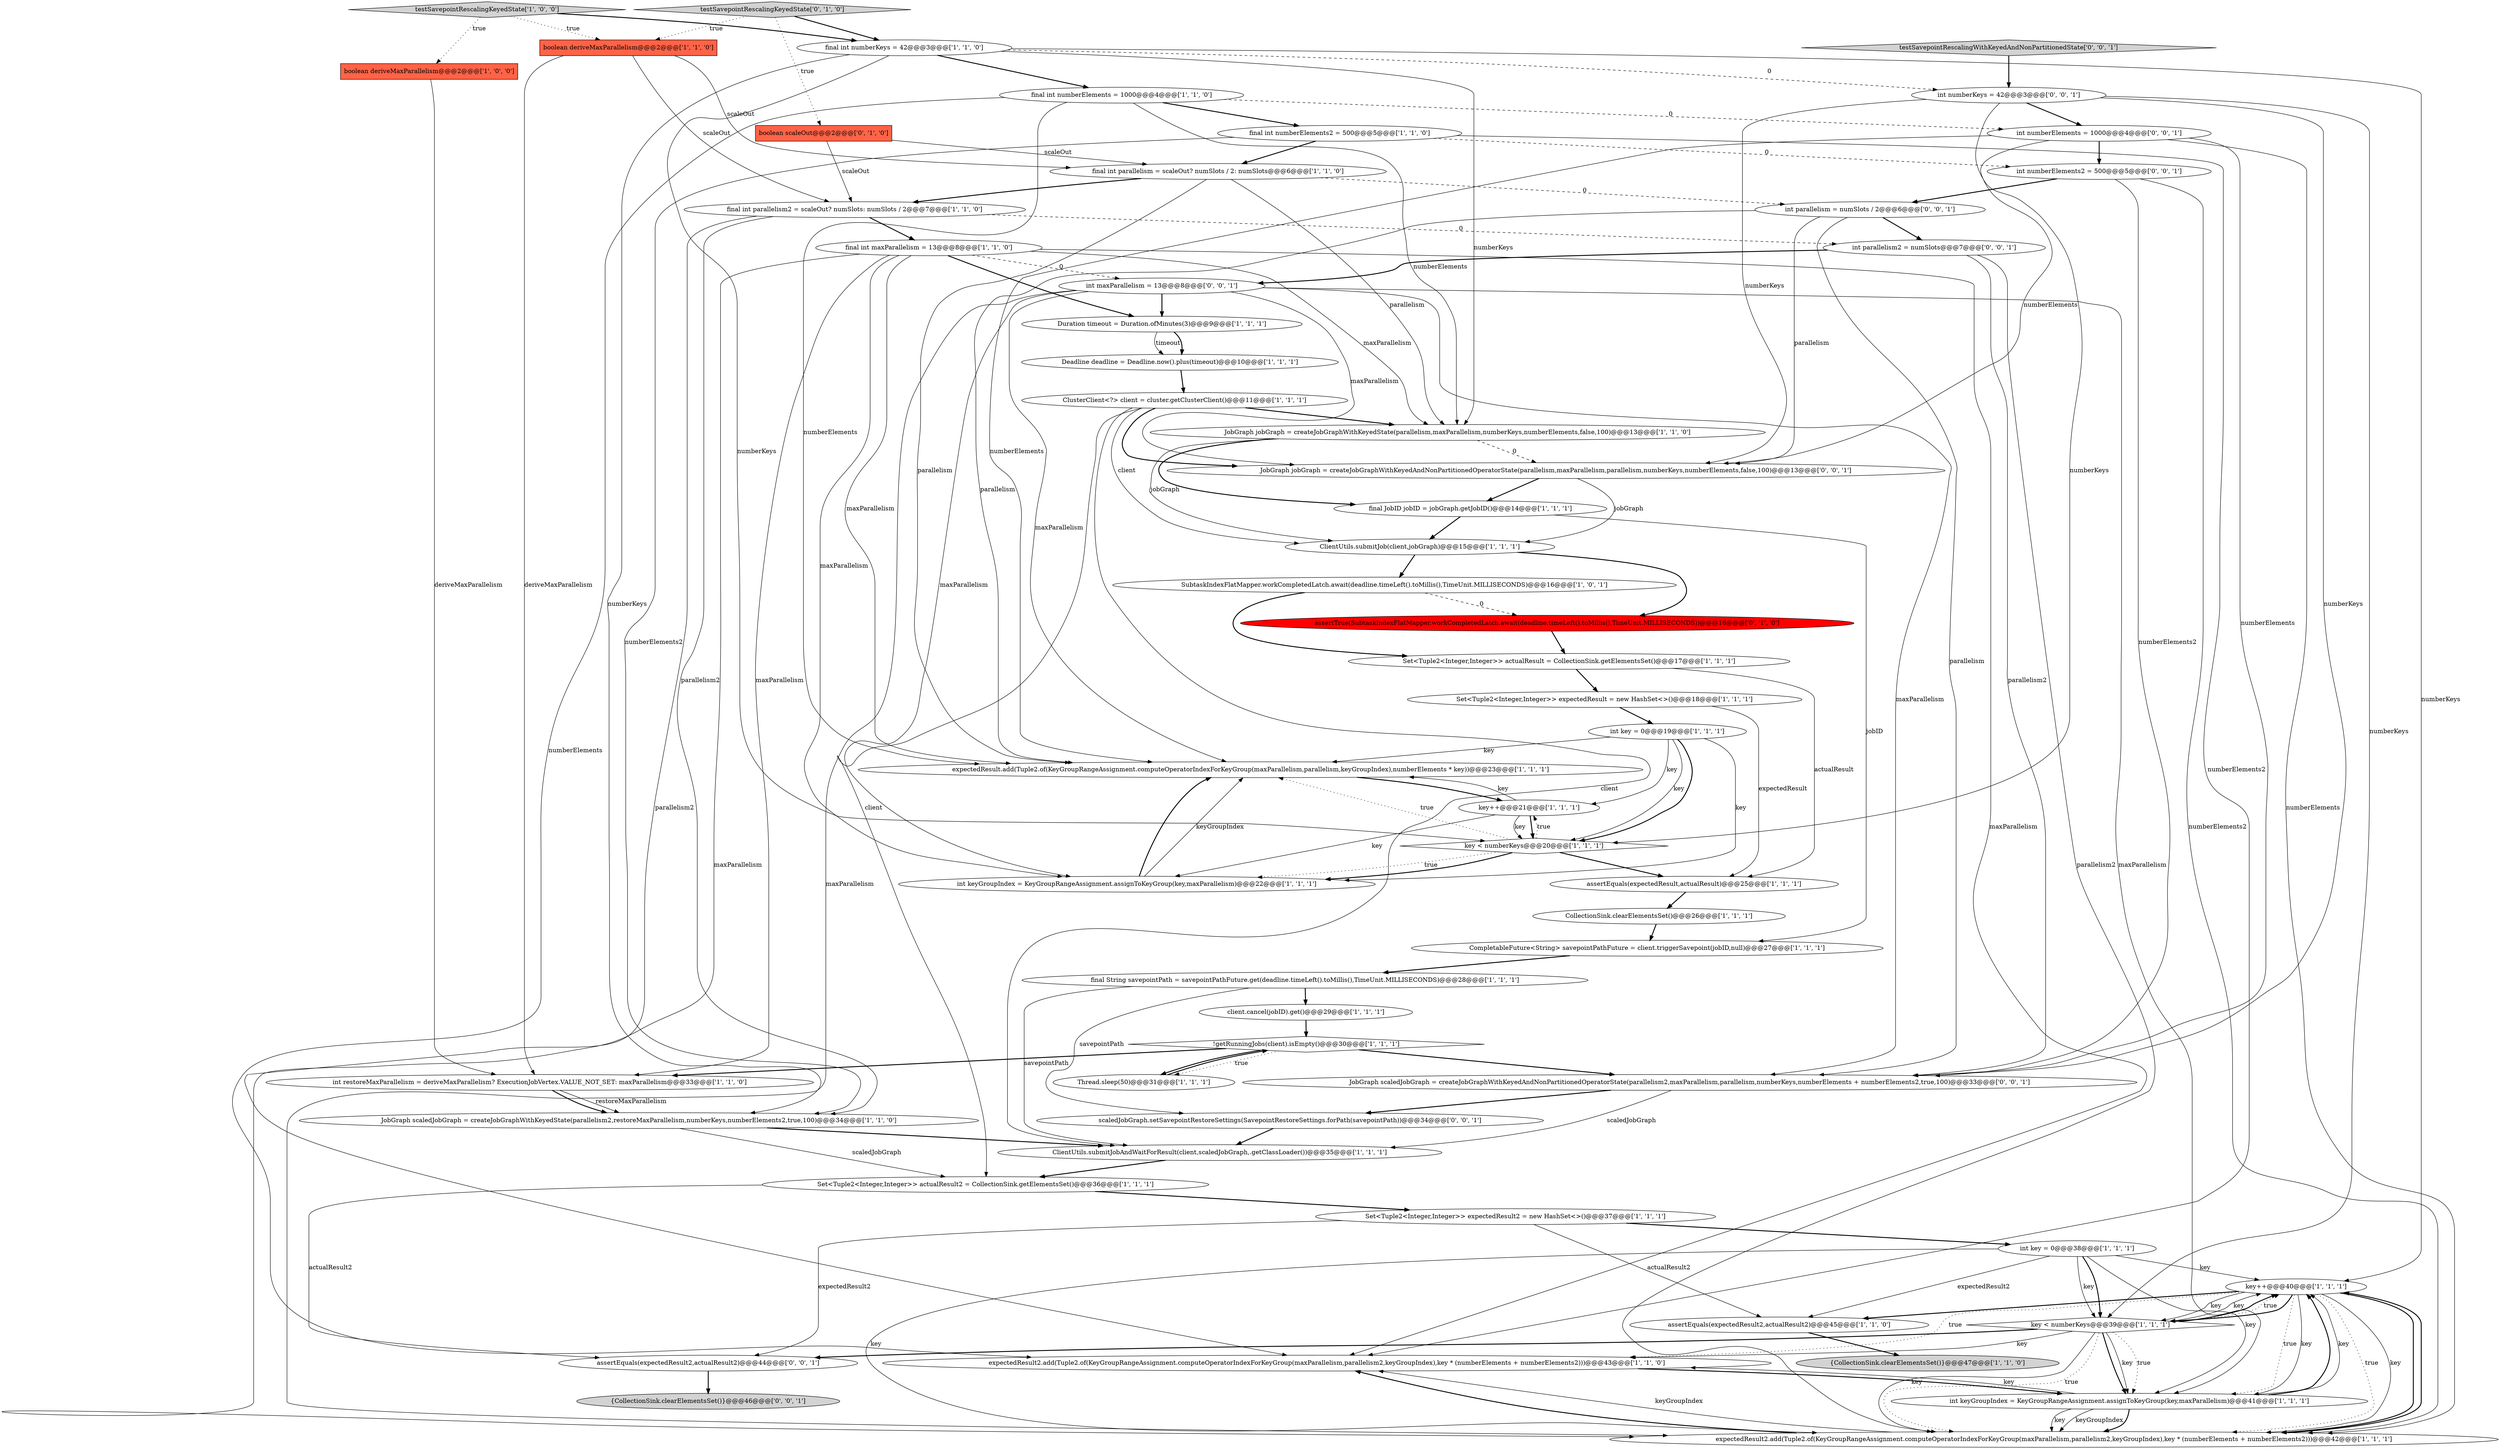 digraph {
32 [style = filled, label = "boolean deriveMaxParallelism@@@2@@@['1', '1', '0']", fillcolor = tomato, shape = box image = "AAA0AAABBB1BBB"];
24 [style = filled, label = "key++@@@40@@@['1', '1', '1']", fillcolor = white, shape = ellipse image = "AAA0AAABBB1BBB"];
14 [style = filled, label = "client.cancel(jobID).get()@@@29@@@['1', '1', '1']", fillcolor = white, shape = ellipse image = "AAA0AAABBB1BBB"];
3 [style = filled, label = "{CollectionSink.clearElementsSet()}@@@47@@@['1', '1', '0']", fillcolor = lightgray, shape = ellipse image = "AAA0AAABBB1BBB"];
46 [style = filled, label = "int maxParallelism = 13@@@8@@@['0', '0', '1']", fillcolor = white, shape = ellipse image = "AAA0AAABBB3BBB"];
53 [style = filled, label = "scaledJobGraph.setSavepointRestoreSettings(SavepointRestoreSettings.forPath(savepointPath))@@@34@@@['0', '0', '1']", fillcolor = white, shape = ellipse image = "AAA0AAABBB3BBB"];
8 [style = filled, label = "key < numberKeys@@@39@@@['1', '1', '1']", fillcolor = white, shape = diamond image = "AAA0AAABBB1BBB"];
35 [style = filled, label = "final int numberElements2 = 500@@@5@@@['1', '1', '0']", fillcolor = white, shape = ellipse image = "AAA0AAABBB1BBB"];
0 [style = filled, label = "final int numberElements = 1000@@@4@@@['1', '1', '0']", fillcolor = white, shape = ellipse image = "AAA0AAABBB1BBB"];
7 [style = filled, label = "JobGraph scaledJobGraph = createJobGraphWithKeyedState(parallelism2,restoreMaxParallelism,numberKeys,numberElements2,true,100)@@@34@@@['1', '1', '0']", fillcolor = white, shape = ellipse image = "AAA0AAABBB1BBB"];
27 [style = filled, label = "Duration timeout = Duration.ofMinutes(3)@@@9@@@['1', '1', '1']", fillcolor = white, shape = ellipse image = "AAA0AAABBB1BBB"];
31 [style = filled, label = "expectedResult.add(Tuple2.of(KeyGroupRangeAssignment.computeOperatorIndexForKeyGroup(maxParallelism,parallelism,keyGroupIndex),numberElements * key))@@@23@@@['1', '1', '1']", fillcolor = white, shape = ellipse image = "AAA0AAABBB1BBB"];
11 [style = filled, label = "CollectionSink.clearElementsSet()@@@26@@@['1', '1', '1']", fillcolor = white, shape = ellipse image = "AAA0AAABBB1BBB"];
12 [style = filled, label = "final String savepointPath = savepointPathFuture.get(deadline.timeLeft().toMillis(),TimeUnit.MILLISECONDS)@@@28@@@['1', '1', '1']", fillcolor = white, shape = ellipse image = "AAA0AAABBB1BBB"];
50 [style = filled, label = "JobGraph scaledJobGraph = createJobGraphWithKeyedAndNonPartitionedOperatorState(parallelism2,maxParallelism,parallelism,numberKeys,numberElements + numberElements2,true,100)@@@33@@@['0', '0', '1']", fillcolor = white, shape = ellipse image = "AAA0AAABBB3BBB"];
42 [style = filled, label = "Set<Tuple2<Integer,Integer>> expectedResult2 = new HashSet<>()@@@37@@@['1', '1', '1']", fillcolor = white, shape = ellipse image = "AAA0AAABBB1BBB"];
34 [style = filled, label = "SubtaskIndexFlatMapper.workCompletedLatch.await(deadline.timeLeft().toMillis(),TimeUnit.MILLISECONDS)@@@16@@@['1', '0', '1']", fillcolor = white, shape = ellipse image = "AAA0AAABBB1BBB"];
47 [style = filled, label = "testSavepointRescalingWithKeyedAndNonPartitionedState['0', '0', '1']", fillcolor = lightgray, shape = diamond image = "AAA0AAABBB3BBB"];
13 [style = filled, label = "Set<Tuple2<Integer,Integer>> actualResult2 = CollectionSink.getElementsSet()@@@36@@@['1', '1', '1']", fillcolor = white, shape = ellipse image = "AAA0AAABBB1BBB"];
17 [style = filled, label = "assertEquals(expectedResult,actualResult)@@@25@@@['1', '1', '1']", fillcolor = white, shape = ellipse image = "AAA0AAABBB1BBB"];
1 [style = filled, label = "final JobID jobID = jobGraph.getJobID()@@@14@@@['1', '1', '1']", fillcolor = white, shape = ellipse image = "AAA0AAABBB1BBB"];
28 [style = filled, label = "Set<Tuple2<Integer,Integer>> expectedResult = new HashSet<>()@@@18@@@['1', '1', '1']", fillcolor = white, shape = ellipse image = "AAA0AAABBB1BBB"];
20 [style = filled, label = "expectedResult2.add(Tuple2.of(KeyGroupRangeAssignment.computeOperatorIndexForKeyGroup(maxParallelism,parallelism2,keyGroupIndex),key * (numberElements + numberElements2)))@@@43@@@['1', '1', '0']", fillcolor = white, shape = ellipse image = "AAA0AAABBB1BBB"];
22 [style = filled, label = "ClientUtils.submitJobAndWaitForResult(client,scaledJobGraph,.getClassLoader())@@@35@@@['1', '1', '1']", fillcolor = white, shape = ellipse image = "AAA0AAABBB1BBB"];
55 [style = filled, label = "int parallelism2 = numSlots@@@7@@@['0', '0', '1']", fillcolor = white, shape = ellipse image = "AAA0AAABBB3BBB"];
19 [style = filled, label = "int restoreMaxParallelism = deriveMaxParallelism? ExecutionJobVertex.VALUE_NOT_SET: maxParallelism@@@33@@@['1', '1', '0']", fillcolor = white, shape = ellipse image = "AAA0AAABBB1BBB"];
30 [style = filled, label = "Set<Tuple2<Integer,Integer>> actualResult = CollectionSink.getElementsSet()@@@17@@@['1', '1', '1']", fillcolor = white, shape = ellipse image = "AAA0AAABBB1BBB"];
33 [style = filled, label = "final int parallelism2 = scaleOut? numSlots: numSlots / 2@@@7@@@['1', '1', '0']", fillcolor = white, shape = ellipse image = "AAA0AAABBB1BBB"];
39 [style = filled, label = "assertEquals(expectedResult2,actualResult2)@@@45@@@['1', '1', '0']", fillcolor = white, shape = ellipse image = "AAA0AAABBB1BBB"];
45 [style = filled, label = "boolean scaleOut@@@2@@@['0', '1', '0']", fillcolor = tomato, shape = box image = "AAA0AAABBB2BBB"];
41 [style = filled, label = "Deadline deadline = Deadline.now().plus(timeout)@@@10@@@['1', '1', '1']", fillcolor = white, shape = ellipse image = "AAA0AAABBB1BBB"];
57 [style = filled, label = "JobGraph jobGraph = createJobGraphWithKeyedAndNonPartitionedOperatorState(parallelism,maxParallelism,parallelism,numberKeys,numberElements,false,100)@@@13@@@['0', '0', '1']", fillcolor = white, shape = ellipse image = "AAA0AAABBB3BBB"];
48 [style = filled, label = "int parallelism = numSlots / 2@@@6@@@['0', '0', '1']", fillcolor = white, shape = ellipse image = "AAA0AAABBB3BBB"];
52 [style = filled, label = "int numberElements = 1000@@@4@@@['0', '0', '1']", fillcolor = white, shape = ellipse image = "AAA0AAABBB3BBB"];
6 [style = filled, label = "final int parallelism = scaleOut? numSlots / 2: numSlots@@@6@@@['1', '1', '0']", fillcolor = white, shape = ellipse image = "AAA0AAABBB1BBB"];
16 [style = filled, label = "Thread.sleep(50)@@@31@@@['1', '1', '1']", fillcolor = white, shape = ellipse image = "AAA0AAABBB1BBB"];
25 [style = filled, label = "ClusterClient<?> client = cluster.getClusterClient()@@@11@@@['1', '1', '1']", fillcolor = white, shape = ellipse image = "AAA0AAABBB1BBB"];
43 [style = filled, label = "testSavepointRescalingKeyedState['0', '1', '0']", fillcolor = lightgray, shape = diamond image = "AAA0AAABBB2BBB"];
36 [style = filled, label = "key < numberKeys@@@20@@@['1', '1', '1']", fillcolor = white, shape = diamond image = "AAA0AAABBB1BBB"];
26 [style = filled, label = "int keyGroupIndex = KeyGroupRangeAssignment.assignToKeyGroup(key,maxParallelism)@@@41@@@['1', '1', '1']", fillcolor = white, shape = ellipse image = "AAA0AAABBB1BBB"];
38 [style = filled, label = "int key = 0@@@38@@@['1', '1', '1']", fillcolor = white, shape = ellipse image = "AAA0AAABBB1BBB"];
4 [style = filled, label = "expectedResult2.add(Tuple2.of(KeyGroupRangeAssignment.computeOperatorIndexForKeyGroup(maxParallelism,parallelism2,keyGroupIndex),key * (numberElements + numberElements2)))@@@42@@@['1', '1', '1']", fillcolor = white, shape = ellipse image = "AAA0AAABBB1BBB"];
9 [style = filled, label = "testSavepointRescalingKeyedState['1', '0', '0']", fillcolor = lightgray, shape = diamond image = "AAA0AAABBB1BBB"];
40 [style = filled, label = "JobGraph jobGraph = createJobGraphWithKeyedState(parallelism,maxParallelism,numberKeys,numberElements,false,100)@@@13@@@['1', '1', '0']", fillcolor = white, shape = ellipse image = "AAA0AAABBB1BBB"];
49 [style = filled, label = "assertEquals(expectedResult2,actualResult2)@@@44@@@['0', '0', '1']", fillcolor = white, shape = ellipse image = "AAA0AAABBB3BBB"];
5 [style = filled, label = "final int maxParallelism = 13@@@8@@@['1', '1', '0']", fillcolor = white, shape = ellipse image = "AAA0AAABBB1BBB"];
29 [style = filled, label = "final int numberKeys = 42@@@3@@@['1', '1', '0']", fillcolor = white, shape = ellipse image = "AAA0AAABBB1BBB"];
56 [style = filled, label = "int numberKeys = 42@@@3@@@['0', '0', '1']", fillcolor = white, shape = ellipse image = "AAA0AAABBB3BBB"];
15 [style = filled, label = "key++@@@21@@@['1', '1', '1']", fillcolor = white, shape = ellipse image = "AAA0AAABBB1BBB"];
51 [style = filled, label = "{CollectionSink.clearElementsSet()}@@@46@@@['0', '0', '1']", fillcolor = lightgray, shape = ellipse image = "AAA0AAABBB3BBB"];
37 [style = filled, label = "CompletableFuture<String> savepointPathFuture = client.triggerSavepoint(jobID,null)@@@27@@@['1', '1', '1']", fillcolor = white, shape = ellipse image = "AAA0AAABBB1BBB"];
44 [style = filled, label = "assertTrue(SubtaskIndexFlatMapper.workCompletedLatch.await(deadline.timeLeft().toMillis(),TimeUnit.MILLISECONDS))@@@16@@@['0', '1', '0']", fillcolor = red, shape = ellipse image = "AAA1AAABBB2BBB"];
54 [style = filled, label = "int numberElements2 = 500@@@5@@@['0', '0', '1']", fillcolor = white, shape = ellipse image = "AAA0AAABBB3BBB"];
18 [style = filled, label = "!getRunningJobs(client).isEmpty()@@@30@@@['1', '1', '1']", fillcolor = white, shape = diamond image = "AAA0AAABBB1BBB"];
2 [style = filled, label = "ClientUtils.submitJob(client,jobGraph)@@@15@@@['1', '1', '1']", fillcolor = white, shape = ellipse image = "AAA0AAABBB1BBB"];
23 [style = filled, label = "boolean deriveMaxParallelism@@@2@@@['1', '0', '0']", fillcolor = tomato, shape = box image = "AAA0AAABBB1BBB"];
21 [style = filled, label = "int keyGroupIndex = KeyGroupRangeAssignment.assignToKeyGroup(key,maxParallelism)@@@22@@@['1', '1', '1']", fillcolor = white, shape = ellipse image = "AAA0AAABBB1BBB"];
10 [style = filled, label = "int key = 0@@@19@@@['1', '1', '1']", fillcolor = white, shape = ellipse image = "AAA0AAABBB1BBB"];
46->26 [style = solid, label="maxParallelism"];
56->52 [style = bold, label=""];
13->49 [style = solid, label="actualResult2"];
20->26 [style = bold, label=""];
35->7 [style = solid, label="numberElements2"];
24->4 [style = dotted, label="true"];
26->4 [style = solid, label="key"];
45->6 [style = solid, label="scaleOut"];
29->0 [style = bold, label=""];
57->1 [style = bold, label=""];
24->39 [style = bold, label=""];
49->51 [style = bold, label=""];
52->4 [style = solid, label="numberElements"];
8->26 [style = solid, label="key"];
36->21 [style = dotted, label="true"];
10->15 [style = solid, label="key"];
15->36 [style = solid, label="key"];
8->4 [style = dotted, label="true"];
48->50 [style = solid, label="parallelism"];
7->13 [style = solid, label="scaledJobGraph"];
35->20 [style = solid, label="numberElements2"];
38->4 [style = solid, label="key"];
30->28 [style = bold, label=""];
21->31 [style = bold, label=""];
26->20 [style = solid, label="key"];
5->46 [style = dashed, label="0"];
5->21 [style = solid, label="maxParallelism"];
25->22 [style = solid, label="client"];
29->56 [style = dashed, label="0"];
2->44 [style = bold, label=""];
12->22 [style = solid, label="savepointPath"];
43->29 [style = bold, label=""];
38->26 [style = solid, label="key"];
32->19 [style = solid, label="deriveMaxParallelism"];
36->17 [style = bold, label=""];
30->17 [style = solid, label="actualResult"];
9->29 [style = bold, label=""];
5->20 [style = solid, label="maxParallelism"];
22->13 [style = bold, label=""];
33->20 [style = solid, label="parallelism2"];
25->40 [style = bold, label=""];
9->32 [style = dotted, label="true"];
10->31 [style = solid, label="key"];
25->57 [style = bold, label=""];
21->31 [style = solid, label="keyGroupIndex"];
38->39 [style = solid, label="expectedResult2"];
26->4 [style = solid, label="keyGroupIndex"];
18->16 [style = dotted, label="true"];
15->21 [style = solid, label="key"];
46->4 [style = solid, label="maxParallelism"];
2->34 [style = bold, label=""];
15->31 [style = solid, label="key"];
5->4 [style = solid, label="maxParallelism"];
18->19 [style = bold, label=""];
40->2 [style = solid, label="jobGraph"];
46->57 [style = solid, label="maxParallelism"];
11->37 [style = bold, label=""];
8->24 [style = solid, label="key"];
29->24 [style = solid, label="numberKeys"];
43->32 [style = dotted, label="true"];
26->24 [style = bold, label=""];
26->4 [style = bold, label=""];
24->4 [style = solid, label="key"];
36->31 [style = dotted, label="true"];
10->36 [style = solid, label="key"];
18->50 [style = bold, label=""];
29->40 [style = solid, label="numberKeys"];
46->31 [style = solid, label="maxParallelism"];
38->8 [style = solid, label="key"];
24->26 [style = dotted, label="true"];
56->8 [style = solid, label="numberKeys"];
24->26 [style = solid, label="key"];
48->55 [style = bold, label=""];
56->57 [style = solid, label="numberKeys"];
5->40 [style = solid, label="maxParallelism"];
12->14 [style = bold, label=""];
27->41 [style = solid, label="timeout"];
14->18 [style = bold, label=""];
6->31 [style = solid, label="parallelism"];
24->8 [style = bold, label=""];
35->54 [style = dashed, label="0"];
42->38 [style = bold, label=""];
42->39 [style = solid, label="actualResult2"];
52->54 [style = bold, label=""];
0->40 [style = solid, label="numberElements"];
15->36 [style = bold, label=""];
8->24 [style = bold, label=""];
44->30 [style = bold, label=""];
16->18 [style = bold, label=""];
55->4 [style = solid, label="parallelism2"];
4->24 [style = bold, label=""];
13->42 [style = bold, label=""];
8->20 [style = solid, label="key"];
47->56 [style = bold, label=""];
56->36 [style = solid, label="numberKeys"];
36->15 [style = dotted, label="true"];
55->50 [style = solid, label="parallelism2"];
33->55 [style = dashed, label="0"];
6->48 [style = dashed, label="0"];
10->21 [style = solid, label="key"];
46->50 [style = solid, label="maxParallelism"];
33->5 [style = bold, label=""];
4->20 [style = solid, label="keyGroupIndex"];
1->37 [style = solid, label="jobID"];
54->50 [style = solid, label="numberElements2"];
34->44 [style = dashed, label="0"];
8->24 [style = dotted, label="true"];
37->12 [style = bold, label=""];
12->53 [style = solid, label="savepointPath"];
23->19 [style = solid, label="deriveMaxParallelism"];
0->52 [style = dashed, label="0"];
7->22 [style = bold, label=""];
48->57 [style = solid, label="parallelism"];
56->50 [style = solid, label="numberKeys"];
40->57 [style = dashed, label="0"];
9->23 [style = dotted, label="true"];
6->33 [style = bold, label=""];
54->4 [style = solid, label="numberElements2"];
24->20 [style = dotted, label="true"];
25->2 [style = solid, label="client"];
4->20 [style = bold, label=""];
1->2 [style = bold, label=""];
29->36 [style = solid, label="numberKeys"];
38->8 [style = bold, label=""];
42->49 [style = solid, label="expectedResult2"];
29->7 [style = solid, label="numberKeys"];
18->16 [style = bold, label=""];
0->20 [style = solid, label="numberElements"];
33->7 [style = solid, label="parallelism2"];
38->24 [style = solid, label="key"];
8->26 [style = dotted, label="true"];
24->8 [style = solid, label="key"];
0->31 [style = solid, label="numberElements"];
28->10 [style = bold, label=""];
32->33 [style = solid, label="scaleOut"];
35->6 [style = bold, label=""];
52->31 [style = solid, label="numberElements"];
25->13 [style = solid, label="client"];
46->21 [style = solid, label="maxParallelism"];
39->3 [style = bold, label=""];
54->48 [style = bold, label=""];
8->26 [style = bold, label=""];
53->22 [style = bold, label=""];
32->6 [style = solid, label="scaleOut"];
50->22 [style = solid, label="scaledJobGraph"];
19->7 [style = solid, label="restoreMaxParallelism"];
31->15 [style = bold, label=""];
34->30 [style = bold, label=""];
52->57 [style = solid, label="numberElements"];
10->36 [style = bold, label=""];
8->4 [style = solid, label="key"];
57->2 [style = solid, label="jobGraph"];
36->21 [style = bold, label=""];
40->1 [style = bold, label=""];
45->33 [style = solid, label="scaleOut"];
24->4 [style = bold, label=""];
28->17 [style = solid, label="expectedResult"];
55->46 [style = bold, label=""];
43->45 [style = dotted, label="true"];
5->31 [style = solid, label="maxParallelism"];
46->27 [style = bold, label=""];
27->41 [style = bold, label=""];
26->24 [style = solid, label="key"];
0->35 [style = bold, label=""];
8->49 [style = bold, label=""];
5->19 [style = solid, label="maxParallelism"];
5->27 [style = bold, label=""];
41->25 [style = bold, label=""];
52->50 [style = solid, label="numberElements"];
6->40 [style = solid, label="parallelism"];
48->31 [style = solid, label="parallelism"];
19->7 [style = bold, label=""];
50->53 [style = bold, label=""];
17->11 [style = bold, label=""];
}
